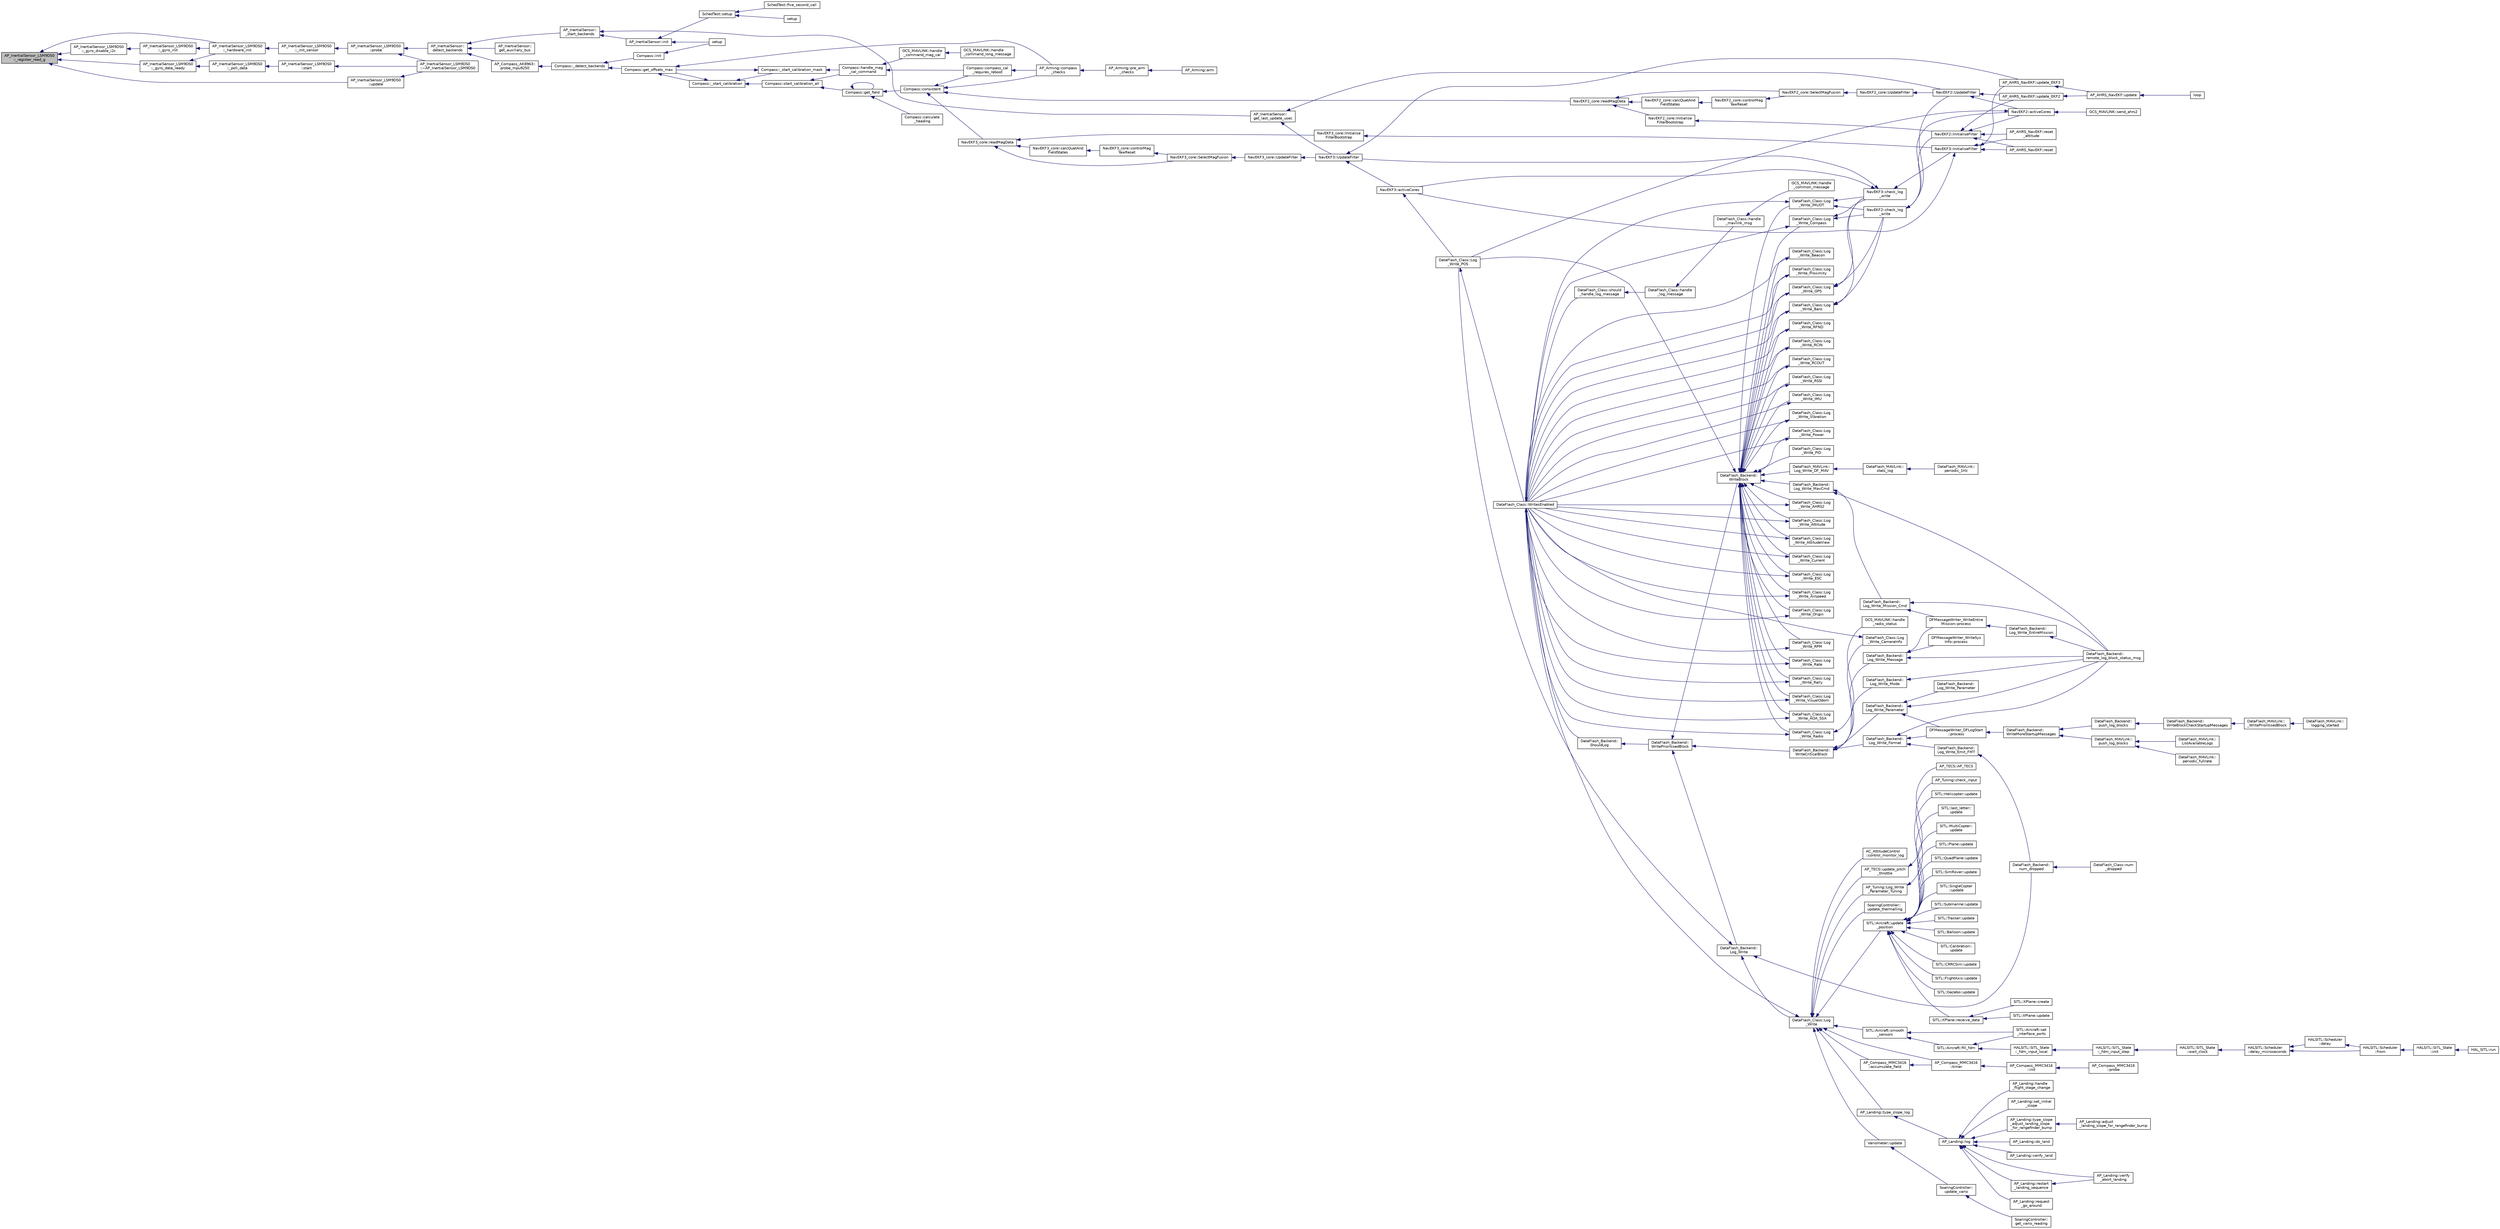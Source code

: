 digraph "AP_InertialSensor_LSM9DS0::_register_read_g"
{
 // INTERACTIVE_SVG=YES
  edge [fontname="Helvetica",fontsize="10",labelfontname="Helvetica",labelfontsize="10"];
  node [fontname="Helvetica",fontsize="10",shape=record];
  rankdir="LR";
  Node1 [label="AP_InertialSensor_LSM9DS0\l::_register_read_g",height=0.2,width=0.4,color="black", fillcolor="grey75", style="filled", fontcolor="black"];
  Node1 -> Node2 [dir="back",color="midnightblue",fontsize="10",style="solid",fontname="Helvetica"];
  Node2 [label="AP_InertialSensor_LSM9DS0\l::_gyro_data_ready",height=0.2,width=0.4,color="black", fillcolor="white", style="filled",URL="$classAP__InertialSensor__LSM9DS0.html#ad7f55ec578a4b246947539cf8ed5b0a5"];
  Node2 -> Node3 [dir="back",color="midnightblue",fontsize="10",style="solid",fontname="Helvetica"];
  Node3 [label="AP_InertialSensor_LSM9DS0\l::_hardware_init",height=0.2,width=0.4,color="black", fillcolor="white", style="filled",URL="$classAP__InertialSensor__LSM9DS0.html#acb102d8d40344dc71c8332ddbb45cb73"];
  Node3 -> Node4 [dir="back",color="midnightblue",fontsize="10",style="solid",fontname="Helvetica"];
  Node4 [label="AP_InertialSensor_LSM9DS0\l::_init_sensor",height=0.2,width=0.4,color="black", fillcolor="white", style="filled",URL="$classAP__InertialSensor__LSM9DS0.html#a62227996a40da07a9733ace45b6b0c71"];
  Node4 -> Node5 [dir="back",color="midnightblue",fontsize="10",style="solid",fontname="Helvetica"];
  Node5 [label="AP_InertialSensor_LSM9DS0\l::probe",height=0.2,width=0.4,color="black", fillcolor="white", style="filled",URL="$classAP__InertialSensor__LSM9DS0.html#a6db12d4ebd2c0ad24a75a80aca711db2"];
  Node5 -> Node6 [dir="back",color="midnightblue",fontsize="10",style="solid",fontname="Helvetica"];
  Node6 [label="AP_InertialSensor::\ldetect_backends",height=0.2,width=0.4,color="black", fillcolor="white", style="filled",URL="$classAP__InertialSensor.html#a8967734e82a4f472c6d8ddd8db656804"];
  Node6 -> Node7 [dir="back",color="midnightblue",fontsize="10",style="solid",fontname="Helvetica"];
  Node7 [label="AP_InertialSensor::\l_start_backends",height=0.2,width=0.4,color="black", fillcolor="white", style="filled",URL="$classAP__InertialSensor.html#a9949b7e301b0d7a5f3e59385d2e8d97a"];
  Node7 -> Node8 [dir="back",color="midnightblue",fontsize="10",style="solid",fontname="Helvetica"];
  Node8 [label="AP_InertialSensor::\lget_last_update_usec",height=0.2,width=0.4,color="black", fillcolor="white", style="filled",URL="$classAP__InertialSensor.html#af507f66bb346acb0057a6ca4a3df7156"];
  Node8 -> Node9 [dir="back",color="midnightblue",fontsize="10",style="solid",fontname="Helvetica"];
  Node9 [label="NavEKF3::UpdateFilter",height=0.2,width=0.4,color="black", fillcolor="white", style="filled",URL="$classNavEKF3.html#a477020fcf29376e0c2205dbf79728104"];
  Node9 -> Node10 [dir="back",color="midnightblue",fontsize="10",style="solid",fontname="Helvetica"];
  Node10 [label="AP_AHRS_NavEKF::update_EKF3",height=0.2,width=0.4,color="black", fillcolor="white", style="filled",URL="$classAP__AHRS__NavEKF.html#a324160404f12959e955554f5aed26459"];
  Node10 -> Node11 [dir="back",color="midnightblue",fontsize="10",style="solid",fontname="Helvetica"];
  Node11 [label="AP_AHRS_NavEKF::update",height=0.2,width=0.4,color="black", fillcolor="white", style="filled",URL="$classAP__AHRS__NavEKF.html#ac8111979c5dc37a55b2c50818534ea52"];
  Node11 -> Node12 [dir="back",color="midnightblue",fontsize="10",style="solid",fontname="Helvetica"];
  Node12 [label="loop",height=0.2,width=0.4,color="black", fillcolor="white", style="filled",URL="$AHRS__Test_8cpp.html#afe461d27b9c48d5921c00d521181f12f"];
  Node9 -> Node13 [dir="back",color="midnightblue",fontsize="10",style="solid",fontname="Helvetica"];
  Node13 [label="NavEKF3::activeCores",height=0.2,width=0.4,color="black", fillcolor="white", style="filled",URL="$classNavEKF3.html#a3e1f50ad977a17222fcd7a6851b0f2ec"];
  Node13 -> Node14 [dir="back",color="midnightblue",fontsize="10",style="solid",fontname="Helvetica"];
  Node14 [label="DataFlash_Class::Log\l_Write_POS",height=0.2,width=0.4,color="black", fillcolor="white", style="filled",URL="$classDataFlash__Class.html#a46e58faaa53c44516433f6bb7bde4163"];
  Node14 -> Node15 [dir="back",color="midnightblue",fontsize="10",style="solid",fontname="Helvetica"];
  Node15 [label="DataFlash_Class::WritesEnabled",height=0.2,width=0.4,color="black", fillcolor="white", style="filled",URL="$classDataFlash__Class.html#a680528ccef337901407a125439e1f397"];
  Node15 -> Node16 [dir="back",color="midnightblue",fontsize="10",style="solid",fontname="Helvetica"];
  Node16 [label="DataFlash_Backend::\lShouldLog",height=0.2,width=0.4,color="black", fillcolor="white", style="filled",URL="$classDataFlash__Backend.html#ae29c274eff677e46bb9e404656194789"];
  Node16 -> Node17 [dir="back",color="midnightblue",fontsize="10",style="solid",fontname="Helvetica"];
  Node17 [label="DataFlash_Backend::\lWritePrioritisedBlock",height=0.2,width=0.4,color="black", fillcolor="white", style="filled",URL="$classDataFlash__Backend.html#a70bd07e118265442caab0d742cb06abc"];
  Node17 -> Node18 [dir="back",color="midnightblue",fontsize="10",style="solid",fontname="Helvetica"];
  Node18 [label="DataFlash_Backend::\lLog_Write",height=0.2,width=0.4,color="black", fillcolor="white", style="filled",URL="$classDataFlash__Backend.html#a701111d46c96bfab23971267f325ddd3"];
  Node18 -> Node19 [dir="back",color="midnightblue",fontsize="10",style="solid",fontname="Helvetica"];
  Node19 [label="DataFlash_Class::Log\l_Write",height=0.2,width=0.4,color="black", fillcolor="white", style="filled",URL="$classDataFlash__Class.html#a379c836ed19feeac263fcd994b60226b"];
  Node19 -> Node20 [dir="back",color="midnightblue",fontsize="10",style="solid",fontname="Helvetica"];
  Node20 [label="AC_AttitudeControl\l::control_monitor_log",height=0.2,width=0.4,color="black", fillcolor="white", style="filled",URL="$classAC__AttitudeControl.html#a24124a33c8cd7a9cd575d0c16a1e2d5b"];
  Node19 -> Node21 [dir="back",color="midnightblue",fontsize="10",style="solid",fontname="Helvetica"];
  Node21 [label="AP_Compass_MMC3416\l::timer",height=0.2,width=0.4,color="black", fillcolor="white", style="filled",URL="$classAP__Compass__MMC3416.html#a8b5b61173af45f3892c51bbeda783190"];
  Node21 -> Node22 [dir="back",color="midnightblue",fontsize="10",style="solid",fontname="Helvetica"];
  Node22 [label="AP_Compass_MMC3416\l::init",height=0.2,width=0.4,color="black", fillcolor="white", style="filled",URL="$classAP__Compass__MMC3416.html#af9749d12b13a50641e4c2b7b8b702ac2"];
  Node22 -> Node23 [dir="back",color="midnightblue",fontsize="10",style="solid",fontname="Helvetica"];
  Node23 [label="AP_Compass_MMC3416\l::probe",height=0.2,width=0.4,color="black", fillcolor="white", style="filled",URL="$classAP__Compass__MMC3416.html#a45317bd66ff02b0b69e17221ff572261"];
  Node19 -> Node24 [dir="back",color="midnightblue",fontsize="10",style="solid",fontname="Helvetica"];
  Node24 [label="AP_Compass_MMC3416\l::accumulate_field",height=0.2,width=0.4,color="black", fillcolor="white", style="filled",URL="$classAP__Compass__MMC3416.html#aa81525e474696e469db55ad9712a1b4f"];
  Node24 -> Node21 [dir="back",color="midnightblue",fontsize="10",style="solid",fontname="Helvetica"];
  Node19 -> Node25 [dir="back",color="midnightblue",fontsize="10",style="solid",fontname="Helvetica"];
  Node25 [label="AP_Landing::type_slope_log",height=0.2,width=0.4,color="black", fillcolor="white", style="filled",URL="$classAP__Landing.html#ac0b5a7424b989984441d47159f9e691c"];
  Node25 -> Node26 [dir="back",color="midnightblue",fontsize="10",style="solid",fontname="Helvetica"];
  Node26 [label="AP_Landing::log",height=0.2,width=0.4,color="black", fillcolor="white", style="filled",URL="$classAP__Landing.html#afbaa15e50629185cb1c1dcb1c41289d8"];
  Node26 -> Node27 [dir="back",color="midnightblue",fontsize="10",style="solid",fontname="Helvetica"];
  Node27 [label="AP_Landing::do_land",height=0.2,width=0.4,color="black", fillcolor="white", style="filled",URL="$classAP__Landing.html#ac7cb51eaa69d1bed262223b56ee2c4ce"];
  Node26 -> Node28 [dir="back",color="midnightblue",fontsize="10",style="solid",fontname="Helvetica"];
  Node28 [label="AP_Landing::verify_land",height=0.2,width=0.4,color="black", fillcolor="white", style="filled",URL="$classAP__Landing.html#afdbc34de818b9cb366336c23660fd495"];
  Node26 -> Node29 [dir="back",color="midnightblue",fontsize="10",style="solid",fontname="Helvetica"];
  Node29 [label="AP_Landing::verify\l_abort_landing",height=0.2,width=0.4,color="black", fillcolor="white", style="filled",URL="$classAP__Landing.html#a23d5d937afe630bfa1d3eeea5d767e4b"];
  Node26 -> Node30 [dir="back",color="midnightblue",fontsize="10",style="solid",fontname="Helvetica"];
  Node30 [label="AP_Landing::restart\l_landing_sequence",height=0.2,width=0.4,color="black", fillcolor="white", style="filled",URL="$classAP__Landing.html#a4cb652398231c274e6061aa6b211366b"];
  Node30 -> Node29 [dir="back",color="midnightblue",fontsize="10",style="solid",fontname="Helvetica"];
  Node26 -> Node31 [dir="back",color="midnightblue",fontsize="10",style="solid",fontname="Helvetica"];
  Node31 [label="AP_Landing::request\l_go_around",height=0.2,width=0.4,color="black", fillcolor="white", style="filled",URL="$classAP__Landing.html#afc506451afaaca18bebe5746f1caf448"];
  Node26 -> Node32 [dir="back",color="midnightblue",fontsize="10",style="solid",fontname="Helvetica"];
  Node32 [label="AP_Landing::handle\l_flight_stage_change",height=0.2,width=0.4,color="black", fillcolor="white", style="filled",URL="$classAP__Landing.html#a9f6d861fd1bf8df96c061931179095c0"];
  Node26 -> Node33 [dir="back",color="midnightblue",fontsize="10",style="solid",fontname="Helvetica"];
  Node33 [label="AP_Landing::set_initial\l_slope",height=0.2,width=0.4,color="black", fillcolor="white", style="filled",URL="$classAP__Landing.html#a7e905f0cb574cb49a778b18906362736"];
  Node26 -> Node34 [dir="back",color="midnightblue",fontsize="10",style="solid",fontname="Helvetica"];
  Node34 [label="AP_Landing::type_slope\l_adjust_landing_slope\l_for_rangefinder_bump",height=0.2,width=0.4,color="black", fillcolor="white", style="filled",URL="$classAP__Landing.html#a68317a4d27e65aadc7013a9363da5ce3"];
  Node34 -> Node35 [dir="back",color="midnightblue",fontsize="10",style="solid",fontname="Helvetica"];
  Node35 [label="AP_Landing::adjust\l_landing_slope_for_rangefinder_bump",height=0.2,width=0.4,color="black", fillcolor="white", style="filled",URL="$classAP__Landing.html#aca701ba52726269447500bdf654b3b10"];
  Node19 -> Node36 [dir="back",color="midnightblue",fontsize="10",style="solid",fontname="Helvetica"];
  Node36 [label="SoaringController::\lupdate_thermalling",height=0.2,width=0.4,color="black", fillcolor="white", style="filled",URL="$classSoaringController.html#abfbc693fd6c93da20fb098aedf6fd596"];
  Node19 -> Node37 [dir="back",color="midnightblue",fontsize="10",style="solid",fontname="Helvetica"];
  Node37 [label="Variometer::update",height=0.2,width=0.4,color="black", fillcolor="white", style="filled",URL="$classVariometer.html#ae8429634659d6e7f64a64992380e7b2b"];
  Node37 -> Node38 [dir="back",color="midnightblue",fontsize="10",style="solid",fontname="Helvetica"];
  Node38 [label="SoaringController::\lupdate_vario",height=0.2,width=0.4,color="black", fillcolor="white", style="filled",URL="$classSoaringController.html#a7adf701742d2ba2f2e699b9e3ce1b955"];
  Node38 -> Node39 [dir="back",color="midnightblue",fontsize="10",style="solid",fontname="Helvetica"];
  Node39 [label="SoaringController::\lget_vario_reading",height=0.2,width=0.4,color="black", fillcolor="white", style="filled",URL="$classSoaringController.html#aea41b313738070dceb7c4953d4873342"];
  Node19 -> Node40 [dir="back",color="midnightblue",fontsize="10",style="solid",fontname="Helvetica"];
  Node40 [label="AP_TECS::update_pitch\l_throttle",height=0.2,width=0.4,color="black", fillcolor="white", style="filled",URL="$classAP__TECS.html#ad9fdee521b36fe15ab8ab06a35717c5a"];
  Node40 -> Node41 [dir="back",color="midnightblue",fontsize="10",style="solid",fontname="Helvetica"];
  Node41 [label="AP_TECS::AP_TECS",height=0.2,width=0.4,color="black", fillcolor="white", style="filled",URL="$classAP__TECS.html#a01d6d2b6f4c4151838115b13020d8990"];
  Node19 -> Node42 [dir="back",color="midnightblue",fontsize="10",style="solid",fontname="Helvetica"];
  Node42 [label="AP_Tuning::Log_Write\l_Parameter_Tuning",height=0.2,width=0.4,color="black", fillcolor="white", style="filled",URL="$classAP__Tuning.html#abc35074ce5f7c46fbbc644d80c3dc15a"];
  Node42 -> Node43 [dir="back",color="midnightblue",fontsize="10",style="solid",fontname="Helvetica"];
  Node43 [label="AP_Tuning::check_input",height=0.2,width=0.4,color="black", fillcolor="white", style="filled",URL="$classAP__Tuning.html#a26bf8c5e3711e547ce95654ca285fecb"];
  Node19 -> Node15 [dir="back",color="midnightblue",fontsize="10",style="solid",fontname="Helvetica"];
  Node19 -> Node44 [dir="back",color="midnightblue",fontsize="10",style="solid",fontname="Helvetica"];
  Node44 [label="SITL::Aircraft::update\l_position",height=0.2,width=0.4,color="black", fillcolor="white", style="filled",URL="$classSITL_1_1Aircraft.html#a4a72b2c0617cf55b24b062daaae685b9"];
  Node44 -> Node45 [dir="back",color="midnightblue",fontsize="10",style="solid",fontname="Helvetica"];
  Node45 [label="SITL::Balloon::update",height=0.2,width=0.4,color="black", fillcolor="white", style="filled",URL="$classSITL_1_1Balloon.html#a34f5716a3c9ba0805d89dc36656ae90c"];
  Node44 -> Node46 [dir="back",color="midnightblue",fontsize="10",style="solid",fontname="Helvetica"];
  Node46 [label="SITL::Calibration::\lupdate",height=0.2,width=0.4,color="black", fillcolor="white", style="filled",URL="$classSITL_1_1Calibration.html#a0c3f60adfbc5d68ae425883af18b62f4"];
  Node44 -> Node47 [dir="back",color="midnightblue",fontsize="10",style="solid",fontname="Helvetica"];
  Node47 [label="SITL::CRRCSim::update",height=0.2,width=0.4,color="black", fillcolor="white", style="filled",URL="$classSITL_1_1CRRCSim.html#ada236d396837feb2c5efe885ea504f87"];
  Node44 -> Node48 [dir="back",color="midnightblue",fontsize="10",style="solid",fontname="Helvetica"];
  Node48 [label="SITL::FlightAxis::update",height=0.2,width=0.4,color="black", fillcolor="white", style="filled",URL="$classSITL_1_1FlightAxis.html#abea39b8171735bf99ad90267f6be4c42"];
  Node44 -> Node49 [dir="back",color="midnightblue",fontsize="10",style="solid",fontname="Helvetica"];
  Node49 [label="SITL::Gazebo::update",height=0.2,width=0.4,color="black", fillcolor="white", style="filled",URL="$classSITL_1_1Gazebo.html#a120a541070549b98ba4740c91abf97a7"];
  Node44 -> Node50 [dir="back",color="midnightblue",fontsize="10",style="solid",fontname="Helvetica"];
  Node50 [label="SITL::Helicopter::update",height=0.2,width=0.4,color="black", fillcolor="white", style="filled",URL="$classSITL_1_1Helicopter.html#a0e8602ead0fe804552ab7ade9a1b171e"];
  Node44 -> Node51 [dir="back",color="midnightblue",fontsize="10",style="solid",fontname="Helvetica"];
  Node51 [label="SITL::last_letter::\lupdate",height=0.2,width=0.4,color="black", fillcolor="white", style="filled",URL="$classSITL_1_1last__letter.html#ae4e6d3acea9730faa873e8d25b876d19"];
  Node44 -> Node52 [dir="back",color="midnightblue",fontsize="10",style="solid",fontname="Helvetica"];
  Node52 [label="SITL::MultiCopter::\lupdate",height=0.2,width=0.4,color="black", fillcolor="white", style="filled",URL="$classSITL_1_1MultiCopter.html#ad4df8bcd20625ce425cc9d73f9aa6a20"];
  Node44 -> Node53 [dir="back",color="midnightblue",fontsize="10",style="solid",fontname="Helvetica"];
  Node53 [label="SITL::Plane::update",height=0.2,width=0.4,color="black", fillcolor="white", style="filled",URL="$classSITL_1_1Plane.html#a7852409df29e250b1903384d1446930c"];
  Node44 -> Node54 [dir="back",color="midnightblue",fontsize="10",style="solid",fontname="Helvetica"];
  Node54 [label="SITL::QuadPlane::update",height=0.2,width=0.4,color="black", fillcolor="white", style="filled",URL="$classSITL_1_1QuadPlane.html#af9068f0de1894f5afc49481c869e3b6c"];
  Node44 -> Node55 [dir="back",color="midnightblue",fontsize="10",style="solid",fontname="Helvetica"];
  Node55 [label="SITL::SimRover::update",height=0.2,width=0.4,color="black", fillcolor="white", style="filled",URL="$classSITL_1_1SimRover.html#a0692a116e9c7cff78adb0b08b0d571b2"];
  Node44 -> Node56 [dir="back",color="midnightblue",fontsize="10",style="solid",fontname="Helvetica"];
  Node56 [label="SITL::SingleCopter\l::update",height=0.2,width=0.4,color="black", fillcolor="white", style="filled",URL="$classSITL_1_1SingleCopter.html#a07d0997518b86260a6a80b914733d7b5"];
  Node44 -> Node57 [dir="back",color="midnightblue",fontsize="10",style="solid",fontname="Helvetica"];
  Node57 [label="SITL::Submarine::update",height=0.2,width=0.4,color="black", fillcolor="white", style="filled",URL="$classSITL_1_1Submarine.html#ae172876dbb527df84dfb38c9fa383878"];
  Node44 -> Node58 [dir="back",color="midnightblue",fontsize="10",style="solid",fontname="Helvetica"];
  Node58 [label="SITL::Tracker::update",height=0.2,width=0.4,color="black", fillcolor="white", style="filled",URL="$classSITL_1_1Tracker.html#aa2d26c0841ead98b60a9291eb4d74b71"];
  Node44 -> Node59 [dir="back",color="midnightblue",fontsize="10",style="solid",fontname="Helvetica"];
  Node59 [label="SITL::XPlane::receive_data",height=0.2,width=0.4,color="black", fillcolor="white", style="filled",URL="$classSITL_1_1XPlane.html#ab30e1d12c7ebc3699a29f3442804a68b"];
  Node59 -> Node60 [dir="back",color="midnightblue",fontsize="10",style="solid",fontname="Helvetica"];
  Node60 [label="SITL::XPlane::update",height=0.2,width=0.4,color="black", fillcolor="white", style="filled",URL="$classSITL_1_1XPlane.html#abc5e72c8fd3445fcb19b6b1d42ec9970"];
  Node59 -> Node61 [dir="back",color="midnightblue",fontsize="10",style="solid",fontname="Helvetica"];
  Node61 [label="SITL::XPlane::create",height=0.2,width=0.4,color="black", fillcolor="white", style="filled",URL="$classSITL_1_1XPlane.html#a5cbab32f016edeff5108ded953c17cbe"];
  Node19 -> Node62 [dir="back",color="midnightblue",fontsize="10",style="solid",fontname="Helvetica"];
  Node62 [label="SITL::Aircraft::smooth\l_sensors",height=0.2,width=0.4,color="black", fillcolor="white", style="filled",URL="$classSITL_1_1Aircraft.html#a8b835df207c22a4d9bc24b14525ce968"];
  Node62 -> Node63 [dir="back",color="midnightblue",fontsize="10",style="solid",fontname="Helvetica"];
  Node63 [label="SITL::Aircraft::fill_fdm",height=0.2,width=0.4,color="black", fillcolor="white", style="filled",URL="$classSITL_1_1Aircraft.html#a07b38044e8a77d5f48db38e9913e06db"];
  Node63 -> Node64 [dir="back",color="midnightblue",fontsize="10",style="solid",fontname="Helvetica"];
  Node64 [label="HALSITL::SITL_State\l::_fdm_input_local",height=0.2,width=0.4,color="black", fillcolor="white", style="filled",URL="$classHALSITL_1_1SITL__State.html#a141fe78b0702ab2f2ac4cafc221fdb97"];
  Node64 -> Node65 [dir="back",color="midnightblue",fontsize="10",style="solid",fontname="Helvetica"];
  Node65 [label="HALSITL::SITL_State\l::_fdm_input_step",height=0.2,width=0.4,color="black", fillcolor="white", style="filled",URL="$classHALSITL_1_1SITL__State.html#ae31c93a26ca780bb508dded2498e2e93"];
  Node65 -> Node66 [dir="back",color="midnightblue",fontsize="10",style="solid",fontname="Helvetica"];
  Node66 [label="HALSITL::SITL_State\l::wait_clock",height=0.2,width=0.4,color="black", fillcolor="white", style="filled",URL="$classHALSITL_1_1SITL__State.html#a3eeaf330efded46259bbf64fc53e6b9f"];
  Node66 -> Node67 [dir="back",color="midnightblue",fontsize="10",style="solid",fontname="Helvetica"];
  Node67 [label="HALSITL::Scheduler\l::delay_microseconds",height=0.2,width=0.4,color="black", fillcolor="white", style="filled",URL="$classHALSITL_1_1Scheduler.html#a4cffd5bcba0175bf49c7aa75ff3bf09a"];
  Node67 -> Node68 [dir="back",color="midnightblue",fontsize="10",style="solid",fontname="Helvetica"];
  Node68 [label="HALSITL::Scheduler\l::from",height=0.2,width=0.4,color="black", fillcolor="white", style="filled",URL="$classHALSITL_1_1Scheduler.html#a2c3ea70328333081349821921242cb39"];
  Node68 -> Node69 [dir="back",color="midnightblue",fontsize="10",style="solid",fontname="Helvetica"];
  Node69 [label="HALSITL::SITL_State\l::init",height=0.2,width=0.4,color="black", fillcolor="white", style="filled",URL="$classHALSITL_1_1SITL__State.html#a7059cb4e279007aae9b06757a68c15af"];
  Node69 -> Node70 [dir="back",color="midnightblue",fontsize="10",style="solid",fontname="Helvetica"];
  Node70 [label="HAL_SITL::run",height=0.2,width=0.4,color="black", fillcolor="white", style="filled",URL="$classHAL__SITL.html#add0e35ac5a212a6b187c55186c8f026a"];
  Node67 -> Node71 [dir="back",color="midnightblue",fontsize="10",style="solid",fontname="Helvetica"];
  Node71 [label="HALSITL::Scheduler\l::delay",height=0.2,width=0.4,color="black", fillcolor="white", style="filled",URL="$classHALSITL_1_1Scheduler.html#a14f3239ecbb9889823b20dc9de655c2f"];
  Node71 -> Node68 [dir="back",color="midnightblue",fontsize="10",style="solid",fontname="Helvetica"];
  Node63 -> Node72 [dir="back",color="midnightblue",fontsize="10",style="solid",fontname="Helvetica"];
  Node72 [label="SITL::Aircraft::set\l_interface_ports",height=0.2,width=0.4,color="black", fillcolor="white", style="filled",URL="$classSITL_1_1Aircraft.html#a061f04e9f5bc75cc1f250a4e7c3d8421"];
  Node62 -> Node72 [dir="back",color="midnightblue",fontsize="10",style="solid",fontname="Helvetica"];
  Node18 -> Node73 [dir="back",color="midnightblue",fontsize="10",style="solid",fontname="Helvetica"];
  Node73 [label="DataFlash_Backend::\lnum_dropped",height=0.2,width=0.4,color="black", fillcolor="white", style="filled",URL="$classDataFlash__Backend.html#a944c1f573e2cd12e7ff491d48898d446"];
  Node73 -> Node74 [dir="back",color="midnightblue",fontsize="10",style="solid",fontname="Helvetica"];
  Node74 [label="DataFlash_Class::num\l_dropped",height=0.2,width=0.4,color="black", fillcolor="white", style="filled",URL="$classDataFlash__Class.html#a3b01d9a49c319ca3995df9b1649b9249"];
  Node18 -> Node14 [dir="back",color="midnightblue",fontsize="10",style="solid",fontname="Helvetica"];
  Node17 -> Node75 [dir="back",color="midnightblue",fontsize="10",style="solid",fontname="Helvetica"];
  Node75 [label="DataFlash_Backend::\lWriteBlock",height=0.2,width=0.4,color="black", fillcolor="white", style="filled",URL="$classDataFlash__Backend.html#aed94b3ad1fd7333ddd7c2e20c3433d52"];
  Node75 -> Node76 [dir="back",color="midnightblue",fontsize="10",style="solid",fontname="Helvetica"];
  Node76 [label="DataFlash_MAVLink::\lLog_Write_DF_MAV",height=0.2,width=0.4,color="black", fillcolor="white", style="filled",URL="$classDataFlash__MAVLink.html#a4e95e48809d7011702476e879415d96c"];
  Node76 -> Node77 [dir="back",color="midnightblue",fontsize="10",style="solid",fontname="Helvetica"];
  Node77 [label="DataFlash_MAVLink::\lstats_log",height=0.2,width=0.4,color="black", fillcolor="white", style="filled",URL="$classDataFlash__MAVLink.html#af0e5de77619126d8d8d1dd06a389717d"];
  Node77 -> Node78 [dir="back",color="midnightblue",fontsize="10",style="solid",fontname="Helvetica"];
  Node78 [label="DataFlash_MAVLink::\lperiodic_1Hz",height=0.2,width=0.4,color="black", fillcolor="white", style="filled",URL="$classDataFlash__MAVLink.html#aff8ee53b8fbc202ef153f112dade8f21"];
  Node75 -> Node79 [dir="back",color="midnightblue",fontsize="10",style="solid",fontname="Helvetica"];
  Node79 [label="DataFlash_Class::Log\l_Write_GPS",height=0.2,width=0.4,color="black", fillcolor="white", style="filled",URL="$classDataFlash__Class.html#a8a9087dec83092f0ea67b6741ff9f32e"];
  Node79 -> Node80 [dir="back",color="midnightblue",fontsize="10",style="solid",fontname="Helvetica"];
  Node80 [label="NavEKF2::check_log\l_write",height=0.2,width=0.4,color="black", fillcolor="white", style="filled",URL="$classNavEKF2.html#a124df957952b2cb0c04e4318a173f67a"];
  Node80 -> Node81 [dir="back",color="midnightblue",fontsize="10",style="solid",fontname="Helvetica"];
  Node81 [label="NavEKF2::InitialiseFilter",height=0.2,width=0.4,color="black", fillcolor="white", style="filled",URL="$classNavEKF2.html#a9c447b8d84abf2dfc845ddbbbad46a2b"];
  Node81 -> Node82 [dir="back",color="midnightblue",fontsize="10",style="solid",fontname="Helvetica"];
  Node82 [label="AP_AHRS_NavEKF::update_EKF2",height=0.2,width=0.4,color="black", fillcolor="white", style="filled",URL="$classAP__AHRS__NavEKF.html#a0187c6d3d4348b002a204c05d3e94b07"];
  Node82 -> Node11 [dir="back",color="midnightblue",fontsize="10",style="solid",fontname="Helvetica"];
  Node81 -> Node83 [dir="back",color="midnightblue",fontsize="10",style="solid",fontname="Helvetica"];
  Node83 [label="AP_AHRS_NavEKF::reset",height=0.2,width=0.4,color="black", fillcolor="white", style="filled",URL="$classAP__AHRS__NavEKF.html#a532ff0df024a4537e5a108c42ba405a7"];
  Node81 -> Node84 [dir="back",color="midnightblue",fontsize="10",style="solid",fontname="Helvetica"];
  Node84 [label="AP_AHRS_NavEKF::reset\l_attitude",height=0.2,width=0.4,color="black", fillcolor="white", style="filled",URL="$classAP__AHRS__NavEKF.html#a9bd3c7f1793a48cd0d736b19fbfaf19a"];
  Node81 -> Node85 [dir="back",color="midnightblue",fontsize="10",style="solid",fontname="Helvetica"];
  Node85 [label="NavEKF2::activeCores",height=0.2,width=0.4,color="black", fillcolor="white", style="filled",URL="$classNavEKF2.html#ab18af2714c15fcf190493c01e2a28c73"];
  Node85 -> Node14 [dir="back",color="midnightblue",fontsize="10",style="solid",fontname="Helvetica"];
  Node85 -> Node86 [dir="back",color="midnightblue",fontsize="10",style="solid",fontname="Helvetica"];
  Node86 [label="GCS_MAVLINK::send_ahrs2",height=0.2,width=0.4,color="black", fillcolor="white", style="filled",URL="$structGCS__MAVLINK.html#a558ba3447048b78cb9dde460053e2741"];
  Node80 -> Node87 [dir="back",color="midnightblue",fontsize="10",style="solid",fontname="Helvetica"];
  Node87 [label="NavEKF2::UpdateFilter",height=0.2,width=0.4,color="black", fillcolor="white", style="filled",URL="$classNavEKF2.html#a72815b1bbd9d7ceb0ff7ae52d14516df"];
  Node87 -> Node82 [dir="back",color="midnightblue",fontsize="10",style="solid",fontname="Helvetica"];
  Node87 -> Node85 [dir="back",color="midnightblue",fontsize="10",style="solid",fontname="Helvetica"];
  Node80 -> Node85 [dir="back",color="midnightblue",fontsize="10",style="solid",fontname="Helvetica"];
  Node79 -> Node88 [dir="back",color="midnightblue",fontsize="10",style="solid",fontname="Helvetica"];
  Node88 [label="NavEKF3::check_log\l_write",height=0.2,width=0.4,color="black", fillcolor="white", style="filled",URL="$classNavEKF3.html#afa5a1b626563d35ad95545e8f056214b"];
  Node88 -> Node89 [dir="back",color="midnightblue",fontsize="10",style="solid",fontname="Helvetica"];
  Node89 [label="NavEKF3::InitialiseFilter",height=0.2,width=0.4,color="black", fillcolor="white", style="filled",URL="$classNavEKF3.html#a07f064fa513fbb6e7188141904f3b5b5"];
  Node89 -> Node10 [dir="back",color="midnightblue",fontsize="10",style="solid",fontname="Helvetica"];
  Node89 -> Node83 [dir="back",color="midnightblue",fontsize="10",style="solid",fontname="Helvetica"];
  Node89 -> Node84 [dir="back",color="midnightblue",fontsize="10",style="solid",fontname="Helvetica"];
  Node89 -> Node13 [dir="back",color="midnightblue",fontsize="10",style="solid",fontname="Helvetica"];
  Node88 -> Node9 [dir="back",color="midnightblue",fontsize="10",style="solid",fontname="Helvetica"];
  Node88 -> Node13 [dir="back",color="midnightblue",fontsize="10",style="solid",fontname="Helvetica"];
  Node79 -> Node15 [dir="back",color="midnightblue",fontsize="10",style="solid",fontname="Helvetica"];
  Node75 -> Node90 [dir="back",color="midnightblue",fontsize="10",style="solid",fontname="Helvetica"];
  Node90 [label="DataFlash_Class::Log\l_Write_RFND",height=0.2,width=0.4,color="black", fillcolor="white", style="filled",URL="$classDataFlash__Class.html#af0a21d8a256a8e1e6f9da5566cc5a168"];
  Node90 -> Node15 [dir="back",color="midnightblue",fontsize="10",style="solid",fontname="Helvetica"];
  Node75 -> Node91 [dir="back",color="midnightblue",fontsize="10",style="solid",fontname="Helvetica"];
  Node91 [label="DataFlash_Class::Log\l_Write_RCIN",height=0.2,width=0.4,color="black", fillcolor="white", style="filled",URL="$classDataFlash__Class.html#ae3cb0f9ab8db6bcced3f504a2a767081"];
  Node91 -> Node15 [dir="back",color="midnightblue",fontsize="10",style="solid",fontname="Helvetica"];
  Node75 -> Node92 [dir="back",color="midnightblue",fontsize="10",style="solid",fontname="Helvetica"];
  Node92 [label="DataFlash_Class::Log\l_Write_RCOUT",height=0.2,width=0.4,color="black", fillcolor="white", style="filled",URL="$classDataFlash__Class.html#a365196ae7546b5065934ffbdb91066e5"];
  Node92 -> Node15 [dir="back",color="midnightblue",fontsize="10",style="solid",fontname="Helvetica"];
  Node75 -> Node93 [dir="back",color="midnightblue",fontsize="10",style="solid",fontname="Helvetica"];
  Node93 [label="DataFlash_Class::Log\l_Write_RSSI",height=0.2,width=0.4,color="black", fillcolor="white", style="filled",URL="$classDataFlash__Class.html#ab89b9493bafe090db104589de9bc100c"];
  Node93 -> Node15 [dir="back",color="midnightblue",fontsize="10",style="solid",fontname="Helvetica"];
  Node75 -> Node94 [dir="back",color="midnightblue",fontsize="10",style="solid",fontname="Helvetica"];
  Node94 [label="DataFlash_Class::Log\l_Write_Baro",height=0.2,width=0.4,color="black", fillcolor="white", style="filled",URL="$classDataFlash__Class.html#a4a12c2f2025e0a63d6ec85602857d0cb"];
  Node94 -> Node80 [dir="back",color="midnightblue",fontsize="10",style="solid",fontname="Helvetica"];
  Node94 -> Node88 [dir="back",color="midnightblue",fontsize="10",style="solid",fontname="Helvetica"];
  Node94 -> Node15 [dir="back",color="midnightblue",fontsize="10",style="solid",fontname="Helvetica"];
  Node75 -> Node95 [dir="back",color="midnightblue",fontsize="10",style="solid",fontname="Helvetica"];
  Node95 [label="DataFlash_Class::Log\l_Write_IMU",height=0.2,width=0.4,color="black", fillcolor="white", style="filled",URL="$classDataFlash__Class.html#a805d766e5347af5349e0979a2a07e452"];
  Node95 -> Node15 [dir="back",color="midnightblue",fontsize="10",style="solid",fontname="Helvetica"];
  Node75 -> Node96 [dir="back",color="midnightblue",fontsize="10",style="solid",fontname="Helvetica"];
  Node96 [label="DataFlash_Class::Log\l_Write_IMUDT",height=0.2,width=0.4,color="black", fillcolor="white", style="filled",URL="$classDataFlash__Class.html#a5835f10f0f4c71618a3793d582b3a52a"];
  Node96 -> Node80 [dir="back",color="midnightblue",fontsize="10",style="solid",fontname="Helvetica"];
  Node96 -> Node88 [dir="back",color="midnightblue",fontsize="10",style="solid",fontname="Helvetica"];
  Node96 -> Node15 [dir="back",color="midnightblue",fontsize="10",style="solid",fontname="Helvetica"];
  Node75 -> Node97 [dir="back",color="midnightblue",fontsize="10",style="solid",fontname="Helvetica"];
  Node97 [label="DataFlash_Class::Log\l_Write_Vibration",height=0.2,width=0.4,color="black", fillcolor="white", style="filled",URL="$classDataFlash__Class.html#af3e28f802f9d4f6be01a5283ada628fe"];
  Node97 -> Node15 [dir="back",color="midnightblue",fontsize="10",style="solid",fontname="Helvetica"];
  Node75 -> Node98 [dir="back",color="midnightblue",fontsize="10",style="solid",fontname="Helvetica"];
  Node98 [label="DataFlash_Class::Log\l_Write_Power",height=0.2,width=0.4,color="black", fillcolor="white", style="filled",URL="$classDataFlash__Class.html#a0244745bcbf21252169dbca26be44557"];
  Node98 -> Node15 [dir="back",color="midnightblue",fontsize="10",style="solid",fontname="Helvetica"];
  Node75 -> Node99 [dir="back",color="midnightblue",fontsize="10",style="solid",fontname="Helvetica"];
  Node99 [label="DataFlash_Class::Log\l_Write_AHRS2",height=0.2,width=0.4,color="black", fillcolor="white", style="filled",URL="$classDataFlash__Class.html#ad81bca014959c6b0a6714ea0d83c409f"];
  Node99 -> Node15 [dir="back",color="midnightblue",fontsize="10",style="solid",fontname="Helvetica"];
  Node75 -> Node14 [dir="back",color="midnightblue",fontsize="10",style="solid",fontname="Helvetica"];
  Node75 -> Node100 [dir="back",color="midnightblue",fontsize="10",style="solid",fontname="Helvetica"];
  Node100 [label="DataFlash_Backend::\lLog_Write_MavCmd",height=0.2,width=0.4,color="black", fillcolor="white", style="filled",URL="$classDataFlash__Backend.html#af0dcded34eb71f36ee8f910424be2061"];
  Node100 -> Node101 [dir="back",color="midnightblue",fontsize="10",style="solid",fontname="Helvetica"];
  Node101 [label="DataFlash_Backend::\lremote_log_block_status_msg",height=0.2,width=0.4,color="black", fillcolor="white", style="filled",URL="$classDataFlash__Backend.html#acc06500874549df2b2567f069176506e"];
  Node100 -> Node102 [dir="back",color="midnightblue",fontsize="10",style="solid",fontname="Helvetica"];
  Node102 [label="DataFlash_Backend::\lLog_Write_Mission_Cmd",height=0.2,width=0.4,color="black", fillcolor="white", style="filled",URL="$classDataFlash__Backend.html#a570580fce5fc1f96a9cfd6bb75dd8705"];
  Node102 -> Node101 [dir="back",color="midnightblue",fontsize="10",style="solid",fontname="Helvetica"];
  Node102 -> Node103 [dir="back",color="midnightblue",fontsize="10",style="solid",fontname="Helvetica"];
  Node103 [label="DFMessageWriter_WriteEntire\lMission::process",height=0.2,width=0.4,color="black", fillcolor="white", style="filled",URL="$classDFMessageWriter__WriteEntireMission.html#a157afd1587cb4756d21bfd04bd64fdd1"];
  Node103 -> Node104 [dir="back",color="midnightblue",fontsize="10",style="solid",fontname="Helvetica"];
  Node104 [label="DataFlash_Backend::\lLog_Write_EntireMission",height=0.2,width=0.4,color="black", fillcolor="white", style="filled",URL="$classDataFlash__Backend.html#a2cf7e12a43bb8ebf9aa3ea073e544f40"];
  Node104 -> Node101 [dir="back",color="midnightblue",fontsize="10",style="solid",fontname="Helvetica"];
  Node75 -> Node105 [dir="back",color="midnightblue",fontsize="10",style="solid",fontname="Helvetica"];
  Node105 [label="DataFlash_Class::Log\l_Write_Radio",height=0.2,width=0.4,color="black", fillcolor="white", style="filled",URL="$classDataFlash__Class.html#ae26cdaa597f952193b6be4436d55c7d6"];
  Node105 -> Node15 [dir="back",color="midnightblue",fontsize="10",style="solid",fontname="Helvetica"];
  Node105 -> Node106 [dir="back",color="midnightblue",fontsize="10",style="solid",fontname="Helvetica"];
  Node106 [label="GCS_MAVLINK::handle\l_radio_status",height=0.2,width=0.4,color="black", fillcolor="white", style="filled",URL="$structGCS__MAVLINK.html#a95855cb1b5e848b644d0fdeb1009a031"];
  Node75 -> Node107 [dir="back",color="midnightblue",fontsize="10",style="solid",fontname="Helvetica"];
  Node107 [label="DataFlash_Class::Log\l_Write_Attitude",height=0.2,width=0.4,color="black", fillcolor="white", style="filled",URL="$classDataFlash__Class.html#a100c0458780b38dd0ccc4a7381827b3c"];
  Node107 -> Node15 [dir="back",color="midnightblue",fontsize="10",style="solid",fontname="Helvetica"];
  Node75 -> Node108 [dir="back",color="midnightblue",fontsize="10",style="solid",fontname="Helvetica"];
  Node108 [label="DataFlash_Class::Log\l_Write_AttitudeView",height=0.2,width=0.4,color="black", fillcolor="white", style="filled",URL="$classDataFlash__Class.html#abf48a5cb3c39a255385d3853beb1b5d7"];
  Node108 -> Node15 [dir="back",color="midnightblue",fontsize="10",style="solid",fontname="Helvetica"];
  Node75 -> Node109 [dir="back",color="midnightblue",fontsize="10",style="solid",fontname="Helvetica"];
  Node109 [label="DataFlash_Class::Log\l_Write_Current",height=0.2,width=0.4,color="black", fillcolor="white", style="filled",URL="$classDataFlash__Class.html#a6bc40fe7e7fd0b068700d5b89d85a920"];
  Node109 -> Node15 [dir="back",color="midnightblue",fontsize="10",style="solid",fontname="Helvetica"];
  Node75 -> Node110 [dir="back",color="midnightblue",fontsize="10",style="solid",fontname="Helvetica"];
  Node110 [label="DataFlash_Class::Log\l_Write_Compass",height=0.2,width=0.4,color="black", fillcolor="white", style="filled",URL="$classDataFlash__Class.html#a5189adf1c5da47c2149ca1d7baa745d8"];
  Node110 -> Node80 [dir="back",color="midnightblue",fontsize="10",style="solid",fontname="Helvetica"];
  Node110 -> Node88 [dir="back",color="midnightblue",fontsize="10",style="solid",fontname="Helvetica"];
  Node110 -> Node15 [dir="back",color="midnightblue",fontsize="10",style="solid",fontname="Helvetica"];
  Node75 -> Node111 [dir="back",color="midnightblue",fontsize="10",style="solid",fontname="Helvetica"];
  Node111 [label="DataFlash_Class::Log\l_Write_ESC",height=0.2,width=0.4,color="black", fillcolor="white", style="filled",URL="$classDataFlash__Class.html#a90a22bd1a0d9fff2bde1efdf0d0c9575"];
  Node111 -> Node15 [dir="back",color="midnightblue",fontsize="10",style="solid",fontname="Helvetica"];
  Node75 -> Node112 [dir="back",color="midnightblue",fontsize="10",style="solid",fontname="Helvetica"];
  Node112 [label="DataFlash_Class::Log\l_Write_Airspeed",height=0.2,width=0.4,color="black", fillcolor="white", style="filled",URL="$classDataFlash__Class.html#a6a38481f36ae833e7093c41a0e72be31"];
  Node112 -> Node15 [dir="back",color="midnightblue",fontsize="10",style="solid",fontname="Helvetica"];
  Node75 -> Node113 [dir="back",color="midnightblue",fontsize="10",style="solid",fontname="Helvetica"];
  Node113 [label="DataFlash_Class::Log\l_Write_PID",height=0.2,width=0.4,color="black", fillcolor="white", style="filled",URL="$classDataFlash__Class.html#a92d70f9aa906b4a2ad56f88cf04630ce"];
  Node75 -> Node114 [dir="back",color="midnightblue",fontsize="10",style="solid",fontname="Helvetica"];
  Node114 [label="DataFlash_Class::Log\l_Write_Origin",height=0.2,width=0.4,color="black", fillcolor="white", style="filled",URL="$classDataFlash__Class.html#a7c9ea84e9cbfd62bac7f1fac7cafa562"];
  Node114 -> Node15 [dir="back",color="midnightblue",fontsize="10",style="solid",fontname="Helvetica"];
  Node75 -> Node115 [dir="back",color="midnightblue",fontsize="10",style="solid",fontname="Helvetica"];
  Node115 [label="DataFlash_Class::Log\l_Write_RPM",height=0.2,width=0.4,color="black", fillcolor="white", style="filled",URL="$classDataFlash__Class.html#aa5d9034787597e35040f6b9624bf9b6c"];
  Node115 -> Node15 [dir="back",color="midnightblue",fontsize="10",style="solid",fontname="Helvetica"];
  Node75 -> Node116 [dir="back",color="midnightblue",fontsize="10",style="solid",fontname="Helvetica"];
  Node116 [label="DataFlash_Class::Log\l_Write_Rate",height=0.2,width=0.4,color="black", fillcolor="white", style="filled",URL="$classDataFlash__Class.html#a5db08f0e524269d5b88c5919424af11c"];
  Node116 -> Node15 [dir="back",color="midnightblue",fontsize="10",style="solid",fontname="Helvetica"];
  Node75 -> Node117 [dir="back",color="midnightblue",fontsize="10",style="solid",fontname="Helvetica"];
  Node117 [label="DataFlash_Class::Log\l_Write_Rally",height=0.2,width=0.4,color="black", fillcolor="white", style="filled",URL="$classDataFlash__Class.html#aa4421dde08afcd932ccbe12aef85055d"];
  Node117 -> Node15 [dir="back",color="midnightblue",fontsize="10",style="solid",fontname="Helvetica"];
  Node75 -> Node118 [dir="back",color="midnightblue",fontsize="10",style="solid",fontname="Helvetica"];
  Node118 [label="DataFlash_Class::Log\l_Write_VisualOdom",height=0.2,width=0.4,color="black", fillcolor="white", style="filled",URL="$classDataFlash__Class.html#ab9b4b0869a66719efeef76ea8da2c564"];
  Node118 -> Node15 [dir="back",color="midnightblue",fontsize="10",style="solid",fontname="Helvetica"];
  Node75 -> Node119 [dir="back",color="midnightblue",fontsize="10",style="solid",fontname="Helvetica"];
  Node119 [label="DataFlash_Class::Log\l_Write_AOA_SSA",height=0.2,width=0.4,color="black", fillcolor="white", style="filled",URL="$classDataFlash__Class.html#a07c6e6dc1aeb58b8f3255a63e0d5a430"];
  Node119 -> Node15 [dir="back",color="midnightblue",fontsize="10",style="solid",fontname="Helvetica"];
  Node75 -> Node120 [dir="back",color="midnightblue",fontsize="10",style="solid",fontname="Helvetica"];
  Node120 [label="DataFlash_Class::Log\l_Write_Beacon",height=0.2,width=0.4,color="black", fillcolor="white", style="filled",URL="$classDataFlash__Class.html#abe412cc7c41a691691c24ec560586c45"];
  Node120 -> Node15 [dir="back",color="midnightblue",fontsize="10",style="solid",fontname="Helvetica"];
  Node75 -> Node121 [dir="back",color="midnightblue",fontsize="10",style="solid",fontname="Helvetica"];
  Node121 [label="DataFlash_Class::Log\l_Write_Proximity",height=0.2,width=0.4,color="black", fillcolor="white", style="filled",URL="$classDataFlash__Class.html#adebf82a1c347a2dbcaf366ea32bc3bc5"];
  Node121 -> Node15 [dir="back",color="midnightblue",fontsize="10",style="solid",fontname="Helvetica"];
  Node17 -> Node122 [dir="back",color="midnightblue",fontsize="10",style="solid",fontname="Helvetica"];
  Node122 [label="DataFlash_Backend::\lWriteCriticalBlock",height=0.2,width=0.4,color="black", fillcolor="white", style="filled",URL="$classDataFlash__Backend.html#a5be0a9e566b2b525659756204c3353b7"];
  Node122 -> Node123 [dir="back",color="midnightblue",fontsize="10",style="solid",fontname="Helvetica"];
  Node123 [label="DataFlash_Backend::\lLog_Write_Format",height=0.2,width=0.4,color="black", fillcolor="white", style="filled",URL="$classDataFlash__Backend.html#a33c4294acfcecd5db6c923de11893e45"];
  Node123 -> Node124 [dir="back",color="midnightblue",fontsize="10",style="solid",fontname="Helvetica"];
  Node124 [label="DataFlash_Backend::\lLog_Write_Emit_FMT",height=0.2,width=0.4,color="black", fillcolor="white", style="filled",URL="$classDataFlash__Backend.html#a0ed8c2da3963e144758e4df2f14161f8"];
  Node124 -> Node73 [dir="back",color="midnightblue",fontsize="10",style="solid",fontname="Helvetica"];
  Node123 -> Node101 [dir="back",color="midnightblue",fontsize="10",style="solid",fontname="Helvetica"];
  Node123 -> Node125 [dir="back",color="midnightblue",fontsize="10",style="solid",fontname="Helvetica"];
  Node125 [label="DFMessageWriter_DFLogStart\l::process",height=0.2,width=0.4,color="black", fillcolor="white", style="filled",URL="$classDFMessageWriter__DFLogStart.html#a81d7ab192bff2616b7649f3d4bdf7ca7"];
  Node125 -> Node126 [dir="back",color="midnightblue",fontsize="10",style="solid",fontname="Helvetica"];
  Node126 [label="DataFlash_Backend::\lWriteMoreStartupMessages",height=0.2,width=0.4,color="black", fillcolor="white", style="filled",URL="$classDataFlash__Backend.html#af17a5022c4e47cfdd56c1a5887e85632"];
  Node126 -> Node127 [dir="back",color="midnightblue",fontsize="10",style="solid",fontname="Helvetica"];
  Node127 [label="DataFlash_Backend::\lpush_log_blocks",height=0.2,width=0.4,color="black", fillcolor="white", style="filled",URL="$classDataFlash__Backend.html#af5ccb067107a1ee7289ec208b5bc3bae"];
  Node127 -> Node128 [dir="back",color="midnightblue",fontsize="10",style="solid",fontname="Helvetica"];
  Node128 [label="DataFlash_Backend::\lWriteBlockCheckStartupMessages",height=0.2,width=0.4,color="black", fillcolor="white", style="filled",URL="$classDataFlash__Backend.html#a82784dcb330ac456bbd1d3333b7c5769"];
  Node128 -> Node129 [dir="back",color="midnightblue",fontsize="10",style="solid",fontname="Helvetica"];
  Node129 [label="DataFlash_MAVLink::\l_WritePrioritisedBlock",height=0.2,width=0.4,color="black", fillcolor="white", style="filled",URL="$classDataFlash__MAVLink.html#a4c05d999aa4a2f077e7bc5f6ee9e50f8"];
  Node129 -> Node130 [dir="back",color="midnightblue",fontsize="10",style="solid",fontname="Helvetica"];
  Node130 [label="DataFlash_MAVLink::\llogging_started",height=0.2,width=0.4,color="black", fillcolor="white", style="filled",URL="$classDataFlash__MAVLink.html#a29ea50e386834a25c9605ac94218b371"];
  Node126 -> Node131 [dir="back",color="midnightblue",fontsize="10",style="solid",fontname="Helvetica"];
  Node131 [label="DataFlash_MAVLink::\lpush_log_blocks",height=0.2,width=0.4,color="black", fillcolor="white", style="filled",URL="$classDataFlash__MAVLink.html#a250d61a602a4792e744532d41ea38d34"];
  Node131 -> Node132 [dir="back",color="midnightblue",fontsize="10",style="solid",fontname="Helvetica"];
  Node132 [label="DataFlash_MAVLink::\lperiodic_fullrate",height=0.2,width=0.4,color="black", fillcolor="white", style="filled",URL="$classDataFlash__MAVLink.html#a62e4eb460ca5b7f9ea2869763518803c"];
  Node131 -> Node133 [dir="back",color="midnightblue",fontsize="10",style="solid",fontname="Helvetica"];
  Node133 [label="DataFlash_MAVLink::\lListAvailableLogs",height=0.2,width=0.4,color="black", fillcolor="white", style="filled",URL="$classDataFlash__MAVLink.html#a7ce5650e9a386a430ca3ba71c7f733f2"];
  Node122 -> Node134 [dir="back",color="midnightblue",fontsize="10",style="solid",fontname="Helvetica"];
  Node134 [label="DataFlash_Backend::\lLog_Write_Parameter",height=0.2,width=0.4,color="black", fillcolor="white", style="filled",URL="$classDataFlash__Backend.html#a85713efc5d4dfb01c5ef7968f9f2842e"];
  Node134 -> Node101 [dir="back",color="midnightblue",fontsize="10",style="solid",fontname="Helvetica"];
  Node134 -> Node125 [dir="back",color="midnightblue",fontsize="10",style="solid",fontname="Helvetica"];
  Node134 -> Node135 [dir="back",color="midnightblue",fontsize="10",style="solid",fontname="Helvetica"];
  Node135 [label="DataFlash_Backend::\lLog_Write_Parameter",height=0.2,width=0.4,color="black", fillcolor="white", style="filled",URL="$classDataFlash__Backend.html#a76b0eff7f34874f2a35c4d6241203e6f"];
  Node122 -> Node136 [dir="back",color="midnightblue",fontsize="10",style="solid",fontname="Helvetica"];
  Node136 [label="DataFlash_Backend::\lLog_Write_Message",height=0.2,width=0.4,color="black", fillcolor="white", style="filled",URL="$classDataFlash__Backend.html#a36de68caf35d162312f55f958c00fc6c"];
  Node136 -> Node101 [dir="back",color="midnightblue",fontsize="10",style="solid",fontname="Helvetica"];
  Node136 -> Node137 [dir="back",color="midnightblue",fontsize="10",style="solid",fontname="Helvetica"];
  Node137 [label="DFMessageWriter_WriteSys\lInfo::process",height=0.2,width=0.4,color="black", fillcolor="white", style="filled",URL="$classDFMessageWriter__WriteSysInfo.html#a58c7b3822a65bb8415b33960266a1e83"];
  Node136 -> Node103 [dir="back",color="midnightblue",fontsize="10",style="solid",fontname="Helvetica"];
  Node122 -> Node138 [dir="back",color="midnightblue",fontsize="10",style="solid",fontname="Helvetica"];
  Node138 [label="DataFlash_Class::Log\l_Write_CameraInfo",height=0.2,width=0.4,color="black", fillcolor="white", style="filled",URL="$classDataFlash__Class.html#af027b69eefd54b04e56a821eeda76e40"];
  Node138 -> Node15 [dir="back",color="midnightblue",fontsize="10",style="solid",fontname="Helvetica"];
  Node122 -> Node139 [dir="back",color="midnightblue",fontsize="10",style="solid",fontname="Helvetica"];
  Node139 [label="DataFlash_Backend::\lLog_Write_Mode",height=0.2,width=0.4,color="black", fillcolor="white", style="filled",URL="$classDataFlash__Backend.html#a09f5553f9e37e58f72cde1a95b2f20f2"];
  Node139 -> Node101 [dir="back",color="midnightblue",fontsize="10",style="solid",fontname="Helvetica"];
  Node15 -> Node140 [dir="back",color="midnightblue",fontsize="10",style="solid",fontname="Helvetica"];
  Node140 [label="DataFlash_Class::should\l_handle_log_message",height=0.2,width=0.4,color="black", fillcolor="white", style="filled",URL="$classDataFlash__Class.html#a1f5e7a1ba369422c7df05cd384019b0e"];
  Node140 -> Node141 [dir="back",color="midnightblue",fontsize="10",style="solid",fontname="Helvetica"];
  Node141 [label="DataFlash_Class::handle\l_log_message",height=0.2,width=0.4,color="black", fillcolor="white", style="filled",URL="$classDataFlash__Class.html#a54a0f06df82820b62ec798a212821d25"];
  Node141 -> Node142 [dir="back",color="midnightblue",fontsize="10",style="solid",fontname="Helvetica"];
  Node142 [label="DataFlash_Class::handle\l_mavlink_msg",height=0.2,width=0.4,color="black", fillcolor="white", style="filled",URL="$classDataFlash__Class.html#a06ce95acf59edd4dd3b8aa7246913e7a"];
  Node142 -> Node143 [dir="back",color="midnightblue",fontsize="10",style="solid",fontname="Helvetica"];
  Node143 [label="GCS_MAVLINK::handle\l_common_message",height=0.2,width=0.4,color="black", fillcolor="white", style="filled",URL="$structGCS__MAVLINK.html#a13da94a2548ade6552a5250eb3251e89"];
  Node8 -> Node87 [dir="back",color="midnightblue",fontsize="10",style="solid",fontname="Helvetica"];
  Node7 -> Node144 [dir="back",color="midnightblue",fontsize="10",style="solid",fontname="Helvetica"];
  Node144 [label="AP_InertialSensor::init",height=0.2,width=0.4,color="black", fillcolor="white", style="filled",URL="$classAP__InertialSensor.html#a741065b13832b5e4c90bbae17519c0ad"];
  Node144 -> Node145 [dir="back",color="midnightblue",fontsize="10",style="solid",fontname="Helvetica"];
  Node145 [label="setup",height=0.2,width=0.4,color="black", fillcolor="white", style="filled",URL="$AHRS__Test_8cpp.html#a4fc01d736fe50cf5b977f755b675f11d"];
  Node144 -> Node146 [dir="back",color="midnightblue",fontsize="10",style="solid",fontname="Helvetica"];
  Node146 [label="SchedTest::setup",height=0.2,width=0.4,color="black", fillcolor="white", style="filled",URL="$classSchedTest.html#ae9afb73f76391e34d47286a516fe5292"];
  Node146 -> Node147 [dir="back",color="midnightblue",fontsize="10",style="solid",fontname="Helvetica"];
  Node147 [label="SchedTest::five_second_call",height=0.2,width=0.4,color="black", fillcolor="white", style="filled",URL="$classSchedTest.html#ab41681c4e9b1eda12cc3f85ed89e82cf"];
  Node146 -> Node148 [dir="back",color="midnightblue",fontsize="10",style="solid",fontname="Helvetica"];
  Node148 [label="setup",height=0.2,width=0.4,color="black", fillcolor="white", style="filled",URL="$Scheduler__test_8cpp.html#a7dfd9b79bc5a37d7df40207afbc5431f"];
  Node6 -> Node149 [dir="back",color="midnightblue",fontsize="10",style="solid",fontname="Helvetica"];
  Node149 [label="AP_InertialSensor::\lget_auxiliary_bus",height=0.2,width=0.4,color="black", fillcolor="white", style="filled",URL="$classAP__InertialSensor.html#ad649def5689aecaebca16cf910d77fd8"];
  Node6 -> Node150 [dir="back",color="midnightblue",fontsize="10",style="solid",fontname="Helvetica"];
  Node150 [label="AP_Compass_AK8963::\lprobe_mpu9250",height=0.2,width=0.4,color="black", fillcolor="white", style="filled",URL="$classAP__Compass__AK8963.html#ade5c3fa84cb0026597de2641ea373274"];
  Node150 -> Node151 [dir="back",color="midnightblue",fontsize="10",style="solid",fontname="Helvetica"];
  Node151 [label="Compass::_detect_backends",height=0.2,width=0.4,color="black", fillcolor="white", style="filled",URL="$classCompass.html#a1c48170d8c8966b22fb150b1634443ec"];
  Node151 -> Node152 [dir="back",color="midnightblue",fontsize="10",style="solid",fontname="Helvetica"];
  Node152 [label="Compass::init",height=0.2,width=0.4,color="black", fillcolor="white", style="filled",URL="$classCompass.html#a190aefc281aba88c7b16e4fc58035c5e"];
  Node152 -> Node145 [dir="back",color="midnightblue",fontsize="10",style="solid",fontname="Helvetica"];
  Node151 -> Node153 [dir="back",color="midnightblue",fontsize="10",style="solid",fontname="Helvetica"];
  Node153 [label="Compass::get_offsets_max",height=0.2,width=0.4,color="black", fillcolor="white", style="filled",URL="$classCompass.html#aff3220e1a557a75480e4c2dbbde72973"];
  Node153 -> Node154 [dir="back",color="midnightblue",fontsize="10",style="solid",fontname="Helvetica"];
  Node154 [label="AP_Arming::compass\l_checks",height=0.2,width=0.4,color="black", fillcolor="white", style="filled",URL="$classAP__Arming.html#a24332b3f5e2e233914bce12e69ae9564"];
  Node154 -> Node155 [dir="back",color="midnightblue",fontsize="10",style="solid",fontname="Helvetica"];
  Node155 [label="AP_Arming::pre_arm\l_checks",height=0.2,width=0.4,color="black", fillcolor="white", style="filled",URL="$classAP__Arming.html#a73c03baf7f22b7124a2ac9e9286a850a"];
  Node155 -> Node156 [dir="back",color="midnightblue",fontsize="10",style="solid",fontname="Helvetica"];
  Node156 [label="AP_Arming::arm",height=0.2,width=0.4,color="black", fillcolor="white", style="filled",URL="$classAP__Arming.html#a47b859d9929a736df2f08a1cad03efcb"];
  Node153 -> Node157 [dir="back",color="midnightblue",fontsize="10",style="solid",fontname="Helvetica"];
  Node157 [label="Compass::_start_calibration",height=0.2,width=0.4,color="black", fillcolor="white", style="filled",URL="$classCompass.html#a702eb9d33ff1f5ada05b67f9b2219f9a"];
  Node157 -> Node153 [dir="back",color="midnightblue",fontsize="10",style="solid",fontname="Helvetica"];
  Node157 -> Node158 [dir="back",color="midnightblue",fontsize="10",style="solid",fontname="Helvetica"];
  Node158 [label="Compass::_start_calibration_mask",height=0.2,width=0.4,color="black", fillcolor="white", style="filled",URL="$classCompass.html#afdd4d0c78f52388a68dfc07deeec11a6"];
  Node158 -> Node153 [dir="back",color="midnightblue",fontsize="10",style="solid",fontname="Helvetica"];
  Node158 -> Node159 [dir="back",color="midnightblue",fontsize="10",style="solid",fontname="Helvetica"];
  Node159 [label="Compass::handle_mag\l_cal_command",height=0.2,width=0.4,color="black", fillcolor="white", style="filled",URL="$classCompass.html#ab4993a08b27d38ebb96276dc40c5f5fb"];
  Node159 -> Node160 [dir="back",color="midnightblue",fontsize="10",style="solid",fontname="Helvetica"];
  Node160 [label="Compass::compass_cal\l_requires_reboot",height=0.2,width=0.4,color="black", fillcolor="white", style="filled",URL="$classCompass.html#a71d8ad1cb96263dfe4c0f712f14fac97"];
  Node160 -> Node154 [dir="back",color="midnightblue",fontsize="10",style="solid",fontname="Helvetica"];
  Node159 -> Node161 [dir="back",color="midnightblue",fontsize="10",style="solid",fontname="Helvetica"];
  Node161 [label="GCS_MAVLINK::handle\l_command_mag_cal",height=0.2,width=0.4,color="black", fillcolor="white", style="filled",URL="$structGCS__MAVLINK.html#acc3f14c49157522bc5c00c3fe1c1b553"];
  Node161 -> Node162 [dir="back",color="midnightblue",fontsize="10",style="solid",fontname="Helvetica"];
  Node162 [label="GCS_MAVLINK::handle\l_command_long_message",height=0.2,width=0.4,color="black", fillcolor="white", style="filled",URL="$structGCS__MAVLINK.html#ada9816ba563e134b421cb5bcc7b21ed6"];
  Node157 -> Node163 [dir="back",color="midnightblue",fontsize="10",style="solid",fontname="Helvetica"];
  Node163 [label="Compass::start_calibration_all",height=0.2,width=0.4,color="black", fillcolor="white", style="filled",URL="$classCompass.html#a785cd621a6ecd49077881299ff1edba7"];
  Node163 -> Node164 [dir="back",color="midnightblue",fontsize="10",style="solid",fontname="Helvetica"];
  Node164 [label="Compass::get_field",height=0.2,width=0.4,color="black", fillcolor="white", style="filled",URL="$classCompass.html#a22ce936207eeda5d3fa55237271cef3e"];
  Node164 -> Node165 [dir="back",color="midnightblue",fontsize="10",style="solid",fontname="Helvetica"];
  Node165 [label="Compass::calculate\l_heading",height=0.2,width=0.4,color="black", fillcolor="white", style="filled",URL="$classCompass.html#a518ff958770a39bc265f93d22e071212"];
  Node164 -> Node166 [dir="back",color="midnightblue",fontsize="10",style="solid",fontname="Helvetica"];
  Node166 [label="Compass::consistent",height=0.2,width=0.4,color="black", fillcolor="white", style="filled",URL="$classCompass.html#a59f46d32a935d4faecc4a28d262c4388"];
  Node166 -> Node154 [dir="back",color="midnightblue",fontsize="10",style="solid",fontname="Helvetica"];
  Node166 -> Node160 [dir="back",color="midnightblue",fontsize="10",style="solid",fontname="Helvetica"];
  Node166 -> Node167 [dir="back",color="midnightblue",fontsize="10",style="solid",fontname="Helvetica"];
  Node167 [label="NavEKF2_core::readMagData",height=0.2,width=0.4,color="black", fillcolor="white", style="filled",URL="$classNavEKF2__core.html#abf6ac301297f486d9690d97c7a19dad8"];
  Node167 -> Node168 [dir="back",color="midnightblue",fontsize="10",style="solid",fontname="Helvetica"];
  Node168 [label="NavEKF2_core::Initialise\lFilterBootstrap",height=0.2,width=0.4,color="black", fillcolor="white", style="filled",URL="$classNavEKF2__core.html#a4a06ae47c3edebdecd2b179a0567f00b"];
  Node168 -> Node81 [dir="back",color="midnightblue",fontsize="10",style="solid",fontname="Helvetica"];
  Node167 -> Node169 [dir="back",color="midnightblue",fontsize="10",style="solid",fontname="Helvetica"];
  Node169 [label="NavEKF2_core::calcQuatAnd\lFieldStates",height=0.2,width=0.4,color="black", fillcolor="white", style="filled",URL="$classNavEKF2__core.html#af6d172634e15ba1643bf4c53c390f5e2"];
  Node169 -> Node170 [dir="back",color="midnightblue",fontsize="10",style="solid",fontname="Helvetica"];
  Node170 [label="NavEKF2_core::controlMag\lYawReset",height=0.2,width=0.4,color="black", fillcolor="white", style="filled",URL="$classNavEKF2__core.html#a3989e564224adfa26b0e32a5a03aca10"];
  Node170 -> Node171 [dir="back",color="midnightblue",fontsize="10",style="solid",fontname="Helvetica"];
  Node171 [label="NavEKF2_core::SelectMagFusion",height=0.2,width=0.4,color="black", fillcolor="white", style="filled",URL="$classNavEKF2__core.html#aa0f6cd840e93e0233f056c88ce45ef85"];
  Node171 -> Node172 [dir="back",color="midnightblue",fontsize="10",style="solid",fontname="Helvetica"];
  Node172 [label="NavEKF2_core::UpdateFilter",height=0.2,width=0.4,color="black", fillcolor="white", style="filled",URL="$classNavEKF2__core.html#a5f5c815cbd5ebba30d731f89f87726c3"];
  Node172 -> Node87 [dir="back",color="midnightblue",fontsize="10",style="solid",fontname="Helvetica"];
  Node167 -> Node171 [dir="back",color="midnightblue",fontsize="10",style="solid",fontname="Helvetica"];
  Node166 -> Node173 [dir="back",color="midnightblue",fontsize="10",style="solid",fontname="Helvetica"];
  Node173 [label="NavEKF3_core::readMagData",height=0.2,width=0.4,color="black", fillcolor="white", style="filled",URL="$classNavEKF3__core.html#a39fe9f76e9c368cba51e9af9b2367513"];
  Node173 -> Node174 [dir="back",color="midnightblue",fontsize="10",style="solid",fontname="Helvetica"];
  Node174 [label="NavEKF3_core::Initialise\lFilterBootstrap",height=0.2,width=0.4,color="black", fillcolor="white", style="filled",URL="$classNavEKF3__core.html#aae18ada44b1b7be0d45af03391ef961a"];
  Node174 -> Node89 [dir="back",color="midnightblue",fontsize="10",style="solid",fontname="Helvetica"];
  Node173 -> Node175 [dir="back",color="midnightblue",fontsize="10",style="solid",fontname="Helvetica"];
  Node175 [label="NavEKF3_core::calcQuatAnd\lFieldStates",height=0.2,width=0.4,color="black", fillcolor="white", style="filled",URL="$classNavEKF3__core.html#a93a3f4411a8dc4df4819e13856d037d5"];
  Node175 -> Node176 [dir="back",color="midnightblue",fontsize="10",style="solid",fontname="Helvetica"];
  Node176 [label="NavEKF3_core::controlMag\lYawReset",height=0.2,width=0.4,color="black", fillcolor="white", style="filled",URL="$classNavEKF3__core.html#ae050fc8e6c45d5134f8cba8dabc719e8"];
  Node176 -> Node177 [dir="back",color="midnightblue",fontsize="10",style="solid",fontname="Helvetica"];
  Node177 [label="NavEKF3_core::SelectMagFusion",height=0.2,width=0.4,color="black", fillcolor="white", style="filled",URL="$classNavEKF3__core.html#a800d407d377e6532d563c68cc3c731d8"];
  Node177 -> Node178 [dir="back",color="midnightblue",fontsize="10",style="solid",fontname="Helvetica"];
  Node178 [label="NavEKF3_core::UpdateFilter",height=0.2,width=0.4,color="black", fillcolor="white", style="filled",URL="$classNavEKF3__core.html#a2a7fae9e0bf2ce6fc2f9b3918dc168d3"];
  Node178 -> Node9 [dir="back",color="midnightblue",fontsize="10",style="solid",fontname="Helvetica"];
  Node173 -> Node177 [dir="back",color="midnightblue",fontsize="10",style="solid",fontname="Helvetica"];
  Node164 -> Node164 [dir="back",color="midnightblue",fontsize="10",style="solid",fontname="Helvetica"];
  Node163 -> Node159 [dir="back",color="midnightblue",fontsize="10",style="solid",fontname="Helvetica"];
  Node5 -> Node179 [dir="back",color="midnightblue",fontsize="10",style="solid",fontname="Helvetica"];
  Node179 [label="AP_InertialSensor_LSM9DS0\l::~AP_InertialSensor_LSM9DS0",height=0.2,width=0.4,color="black", fillcolor="white", style="filled",URL="$classAP__InertialSensor__LSM9DS0.html#adb7e6b545d6d86adc761ef83bcee62e4"];
  Node2 -> Node180 [dir="back",color="midnightblue",fontsize="10",style="solid",fontname="Helvetica"];
  Node180 [label="AP_InertialSensor_LSM9DS0\l::_poll_data",height=0.2,width=0.4,color="black", fillcolor="white", style="filled",URL="$classAP__InertialSensor__LSM9DS0.html#a517db16a43fdfa7fa31615d07b225474"];
  Node180 -> Node181 [dir="back",color="midnightblue",fontsize="10",style="solid",fontname="Helvetica"];
  Node181 [label="AP_InertialSensor_LSM9DS0\l::start",height=0.2,width=0.4,color="black", fillcolor="white", style="filled",URL="$classAP__InertialSensor__LSM9DS0.html#a1fa1189f7920f61d52d526f779be3d8f"];
  Node181 -> Node179 [dir="back",color="midnightblue",fontsize="10",style="solid",fontname="Helvetica"];
  Node1 -> Node182 [dir="back",color="midnightblue",fontsize="10",style="solid",fontname="Helvetica"];
  Node182 [label="AP_InertialSensor_LSM9DS0\l::_gyro_disable_i2c",height=0.2,width=0.4,color="black", fillcolor="white", style="filled",URL="$classAP__InertialSensor__LSM9DS0.html#ad73f9082af348d0efa5dc44ff21718b6"];
  Node182 -> Node183 [dir="back",color="midnightblue",fontsize="10",style="solid",fontname="Helvetica"];
  Node183 [label="AP_InertialSensor_LSM9DS0\l::_gyro_init",height=0.2,width=0.4,color="black", fillcolor="white", style="filled",URL="$classAP__InertialSensor__LSM9DS0.html#a3ea0c053fc2c57d0fd57f78011c6959a"];
  Node183 -> Node3 [dir="back",color="midnightblue",fontsize="10",style="solid",fontname="Helvetica"];
  Node1 -> Node3 [dir="back",color="midnightblue",fontsize="10",style="solid",fontname="Helvetica"];
  Node1 -> Node184 [dir="back",color="midnightblue",fontsize="10",style="solid",fontname="Helvetica"];
  Node184 [label="AP_InertialSensor_LSM9DS0\l::update",height=0.2,width=0.4,color="black", fillcolor="white", style="filled",URL="$classAP__InertialSensor__LSM9DS0.html#a65d3c8abe3e7107544fabc581f7dd704"];
  Node184 -> Node179 [dir="back",color="midnightblue",fontsize="10",style="solid",fontname="Helvetica"];
}
